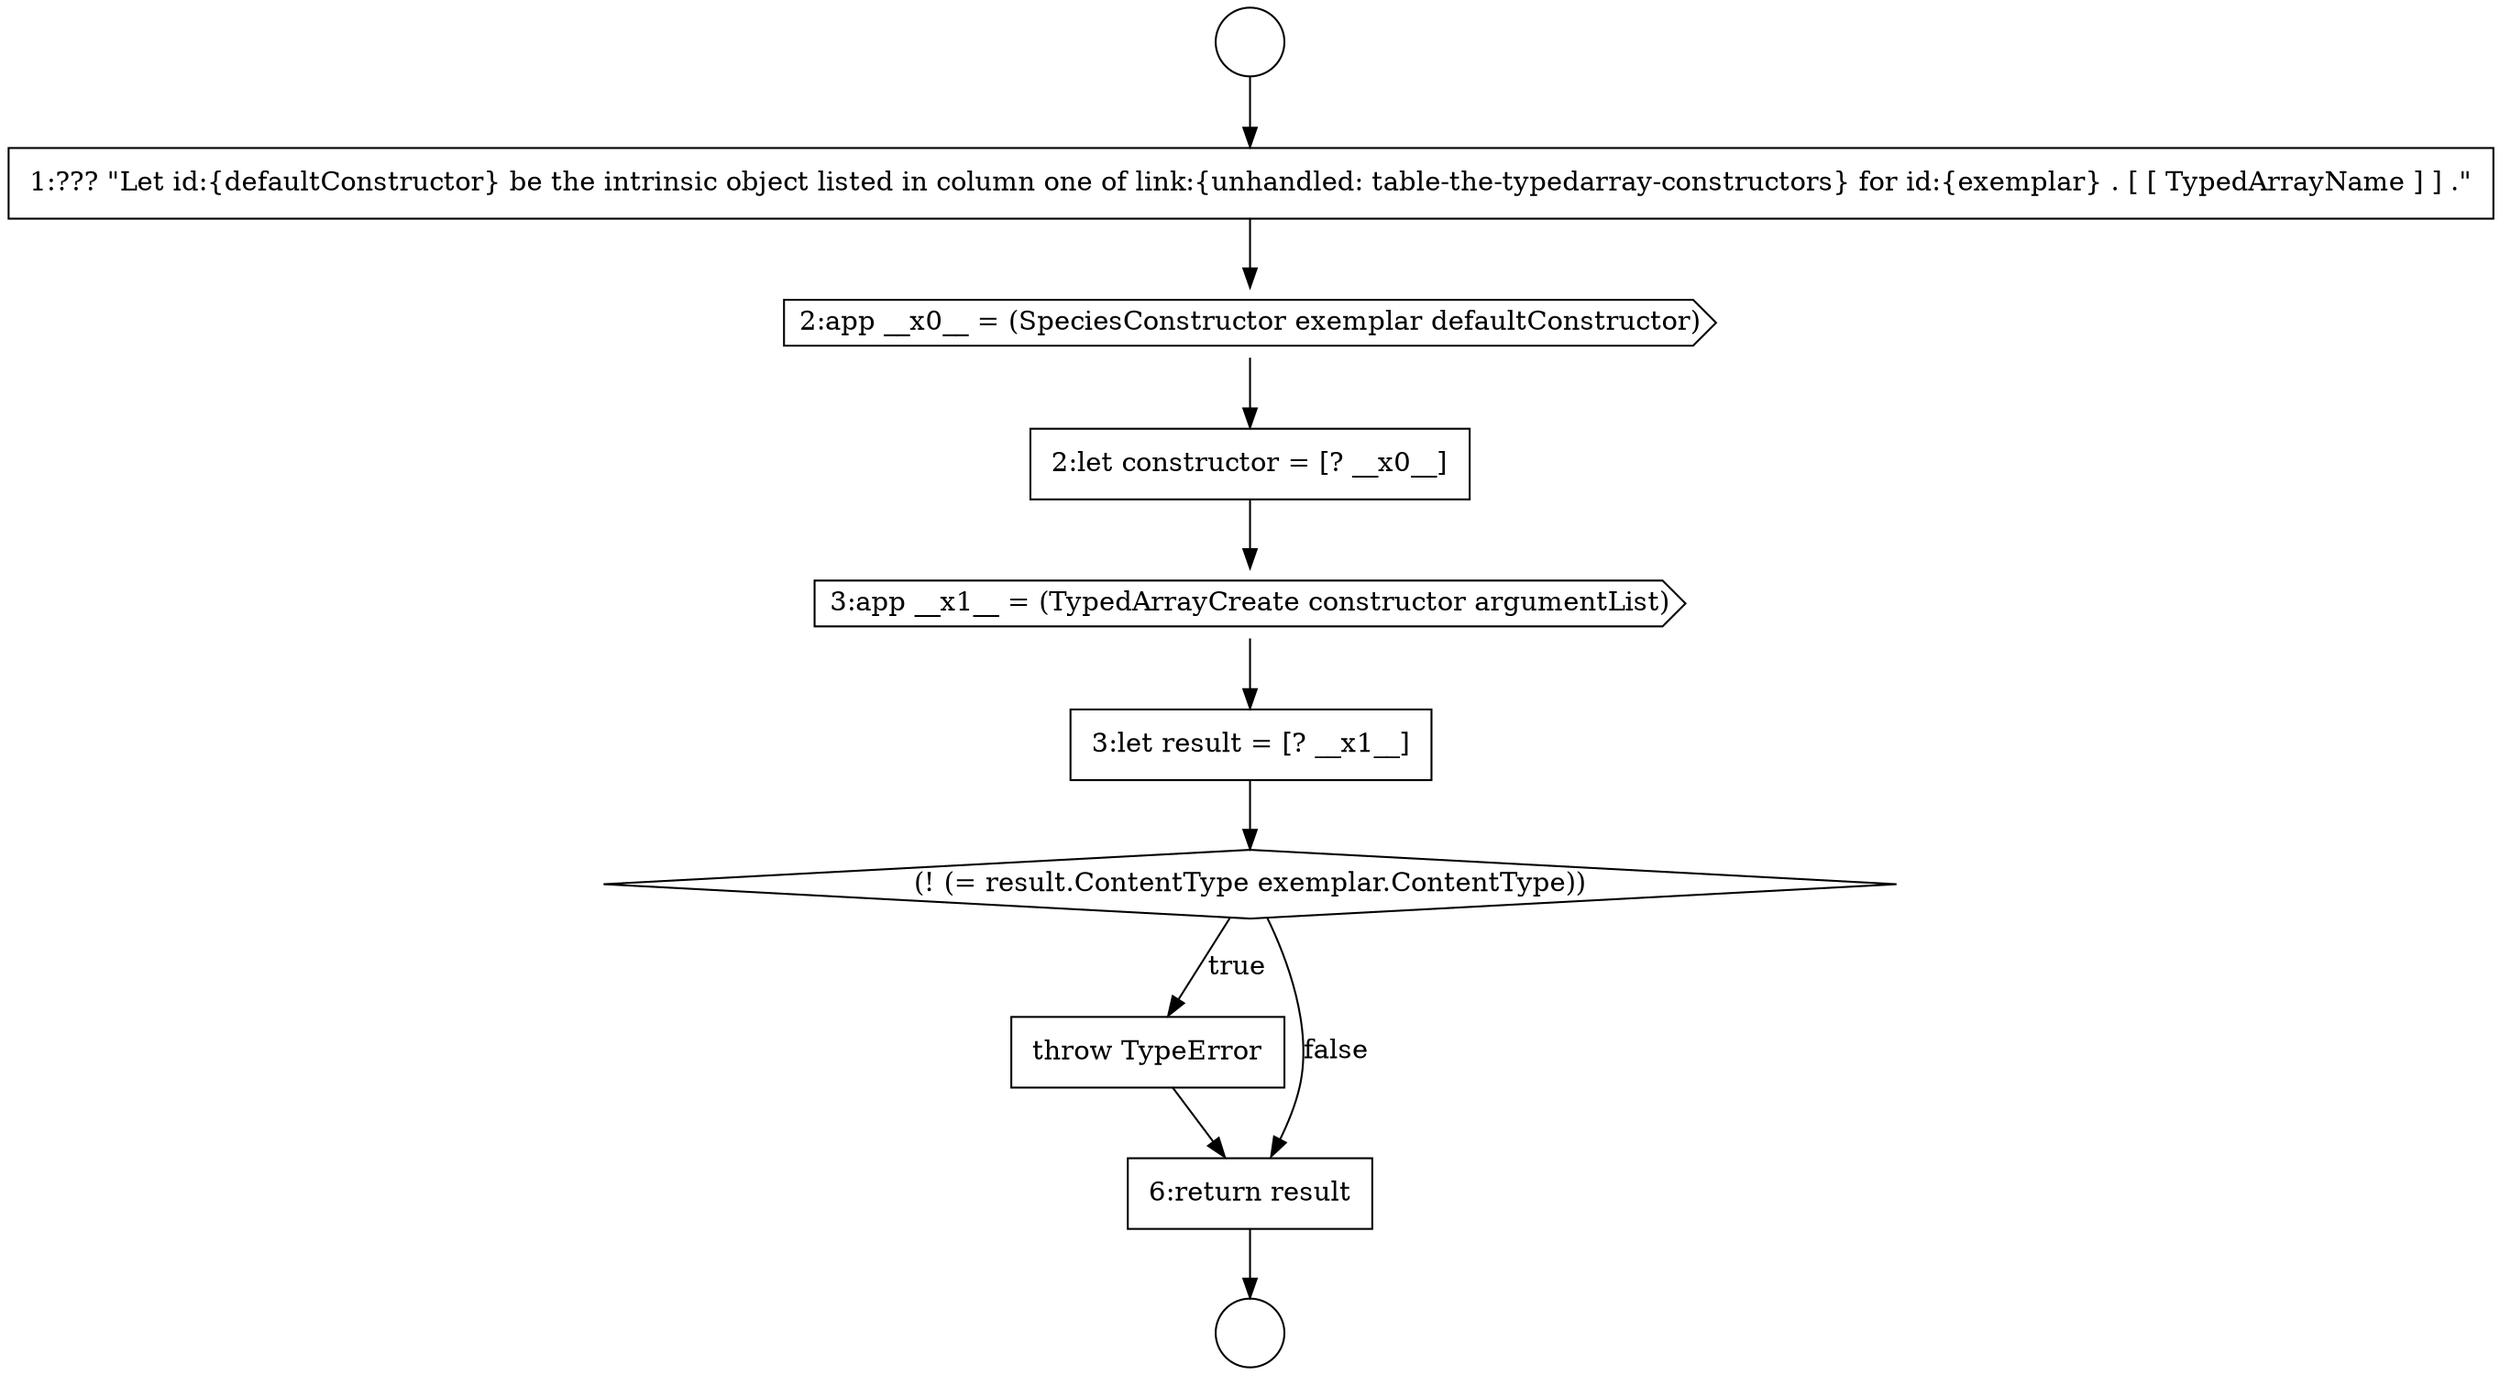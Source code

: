digraph {
  node16427 [shape=none, margin=0, label=<<font color="black">
    <table border="0" cellborder="1" cellspacing="0" cellpadding="10">
      <tr><td align="left">throw TypeError</td></tr>
    </table>
  </font>> color="black" fillcolor="white" style=filled]
  node16424 [shape=cds, label=<<font color="black">3:app __x1__ = (TypedArrayCreate constructor argumentList)</font>> color="black" fillcolor="white" style=filled]
  node16420 [shape=circle label=" " color="black" fillcolor="white" style=filled]
  node16428 [shape=none, margin=0, label=<<font color="black">
    <table border="0" cellborder="1" cellspacing="0" cellpadding="10">
      <tr><td align="left">6:return result</td></tr>
    </table>
  </font>> color="black" fillcolor="white" style=filled]
  node16423 [shape=none, margin=0, label=<<font color="black">
    <table border="0" cellborder="1" cellspacing="0" cellpadding="10">
      <tr><td align="left">2:let constructor = [? __x0__]</td></tr>
    </table>
  </font>> color="black" fillcolor="white" style=filled]
  node16419 [shape=circle label=" " color="black" fillcolor="white" style=filled]
  node16421 [shape=none, margin=0, label=<<font color="black">
    <table border="0" cellborder="1" cellspacing="0" cellpadding="10">
      <tr><td align="left">1:??? &quot;Let id:{defaultConstructor} be the intrinsic object listed in column one of link:{unhandled: table-the-typedarray-constructors} for id:{exemplar} . [ [ TypedArrayName ] ] .&quot;</td></tr>
    </table>
  </font>> color="black" fillcolor="white" style=filled]
  node16426 [shape=diamond, label=<<font color="black">(! (= result.ContentType exemplar.ContentType))</font>> color="black" fillcolor="white" style=filled]
  node16422 [shape=cds, label=<<font color="black">2:app __x0__ = (SpeciesConstructor exemplar defaultConstructor)</font>> color="black" fillcolor="white" style=filled]
  node16425 [shape=none, margin=0, label=<<font color="black">
    <table border="0" cellborder="1" cellspacing="0" cellpadding="10">
      <tr><td align="left">3:let result = [? __x1__]</td></tr>
    </table>
  </font>> color="black" fillcolor="white" style=filled]
  node16419 -> node16421 [ color="black"]
  node16421 -> node16422 [ color="black"]
  node16423 -> node16424 [ color="black"]
  node16428 -> node16420 [ color="black"]
  node16426 -> node16427 [label=<<font color="black">true</font>> color="black"]
  node16426 -> node16428 [label=<<font color="black">false</font>> color="black"]
  node16422 -> node16423 [ color="black"]
  node16424 -> node16425 [ color="black"]
  node16425 -> node16426 [ color="black"]
  node16427 -> node16428 [ color="black"]
}

